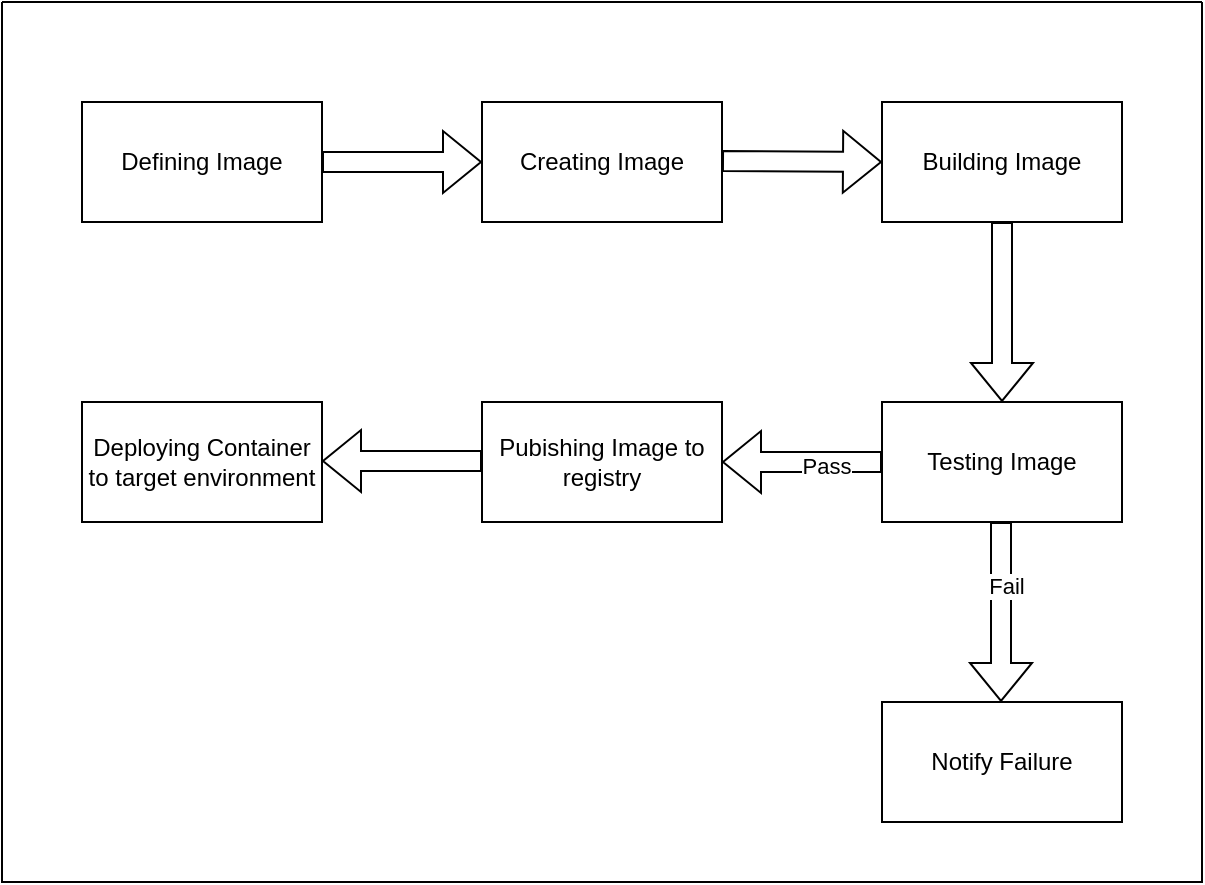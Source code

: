<mxfile version="21.3.7" type="github">
  <diagram name="Page-1" id="voDD6e5SaIM_I0BKjdb3">
    <mxGraphModel dx="1194" dy="709" grid="1" gridSize="10" guides="1" tooltips="1" connect="1" arrows="1" fold="1" page="1" pageScale="1" pageWidth="850" pageHeight="1100" math="0" shadow="0">
      <root>
        <mxCell id="0" />
        <mxCell id="1" parent="0" />
        <mxCell id="oVRtIPC5z4yhZKi5Nt9j-1" value="Defining Image" style="rounded=0;whiteSpace=wrap;html=1;" vertex="1" parent="1">
          <mxGeometry x="80" y="90" width="120" height="60" as="geometry" />
        </mxCell>
        <mxCell id="oVRtIPC5z4yhZKi5Nt9j-2" value="Creating Image" style="rounded=0;whiteSpace=wrap;html=1;" vertex="1" parent="1">
          <mxGeometry x="280" y="90" width="120" height="60" as="geometry" />
        </mxCell>
        <mxCell id="oVRtIPC5z4yhZKi5Nt9j-3" value="Building Image" style="rounded=0;whiteSpace=wrap;html=1;" vertex="1" parent="1">
          <mxGeometry x="480" y="90" width="120" height="60" as="geometry" />
        </mxCell>
        <mxCell id="oVRtIPC5z4yhZKi5Nt9j-4" value="Testing Image" style="rounded=0;whiteSpace=wrap;html=1;" vertex="1" parent="1">
          <mxGeometry x="480" y="240" width="120" height="60" as="geometry" />
        </mxCell>
        <mxCell id="oVRtIPC5z4yhZKi5Nt9j-5" value="Pubishing Image to registry" style="rounded=0;whiteSpace=wrap;html=1;" vertex="1" parent="1">
          <mxGeometry x="280" y="240" width="120" height="60" as="geometry" />
        </mxCell>
        <mxCell id="oVRtIPC5z4yhZKi5Nt9j-6" value="Deploying Container to target environment" style="rounded=0;whiteSpace=wrap;html=1;" vertex="1" parent="1">
          <mxGeometry x="80" y="240" width="120" height="60" as="geometry" />
        </mxCell>
        <mxCell id="oVRtIPC5z4yhZKi5Nt9j-7" value="" style="shape=flexArrow;endArrow=classic;html=1;rounded=0;exitX=1;exitY=0.5;exitDx=0;exitDy=0;" edge="1" parent="1" source="oVRtIPC5z4yhZKi5Nt9j-1">
          <mxGeometry width="50" height="50" relative="1" as="geometry">
            <mxPoint x="230" y="170" as="sourcePoint" />
            <mxPoint x="280" y="120" as="targetPoint" />
          </mxGeometry>
        </mxCell>
        <mxCell id="oVRtIPC5z4yhZKi5Nt9j-9" value="" style="shape=flexArrow;endArrow=classic;html=1;rounded=0;exitX=1;exitY=0.5;exitDx=0;exitDy=0;entryX=0;entryY=0.5;entryDx=0;entryDy=0;" edge="1" parent="1" target="oVRtIPC5z4yhZKi5Nt9j-3">
          <mxGeometry width="50" height="50" relative="1" as="geometry">
            <mxPoint x="400" y="119.5" as="sourcePoint" />
            <mxPoint x="470" y="119.5" as="targetPoint" />
          </mxGeometry>
        </mxCell>
        <mxCell id="oVRtIPC5z4yhZKi5Nt9j-10" value="" style="shape=flexArrow;endArrow=classic;html=1;rounded=0;exitX=0.5;exitY=1;exitDx=0;exitDy=0;entryX=0.5;entryY=0;entryDx=0;entryDy=0;" edge="1" parent="1" source="oVRtIPC5z4yhZKi5Nt9j-3" target="oVRtIPC5z4yhZKi5Nt9j-4">
          <mxGeometry width="50" height="50" relative="1" as="geometry">
            <mxPoint x="490" y="220" as="sourcePoint" />
            <mxPoint x="570" y="220.5" as="targetPoint" />
          </mxGeometry>
        </mxCell>
        <mxCell id="oVRtIPC5z4yhZKi5Nt9j-11" value="" style="shape=flexArrow;endArrow=classic;html=1;rounded=0;exitX=0.5;exitY=1;exitDx=0;exitDy=0;entryX=0.5;entryY=0;entryDx=0;entryDy=0;" edge="1" parent="1">
          <mxGeometry width="50" height="50" relative="1" as="geometry">
            <mxPoint x="539.5" y="300" as="sourcePoint" />
            <mxPoint x="539.5" y="390" as="targetPoint" />
          </mxGeometry>
        </mxCell>
        <mxCell id="oVRtIPC5z4yhZKi5Nt9j-12" value="Fail" style="edgeLabel;html=1;align=center;verticalAlign=middle;resizable=0;points=[];" vertex="1" connectable="0" parent="oVRtIPC5z4yhZKi5Nt9j-11">
          <mxGeometry x="-0.289" y="2" relative="1" as="geometry">
            <mxPoint as="offset" />
          </mxGeometry>
        </mxCell>
        <mxCell id="oVRtIPC5z4yhZKi5Nt9j-13" value="" style="shape=flexArrow;endArrow=classic;html=1;rounded=0;exitX=0;exitY=0.5;exitDx=0;exitDy=0;entryX=1;entryY=0.5;entryDx=0;entryDy=0;" edge="1" parent="1" source="oVRtIPC5z4yhZKi5Nt9j-4" target="oVRtIPC5z4yhZKi5Nt9j-5">
          <mxGeometry width="50" height="50" relative="1" as="geometry">
            <mxPoint x="460" y="260" as="sourcePoint" />
            <mxPoint x="460" y="350" as="targetPoint" />
          </mxGeometry>
        </mxCell>
        <mxCell id="oVRtIPC5z4yhZKi5Nt9j-14" value="Pass" style="edgeLabel;html=1;align=center;verticalAlign=middle;resizable=0;points=[];" vertex="1" connectable="0" parent="oVRtIPC5z4yhZKi5Nt9j-13">
          <mxGeometry x="-0.289" y="2" relative="1" as="geometry">
            <mxPoint as="offset" />
          </mxGeometry>
        </mxCell>
        <mxCell id="oVRtIPC5z4yhZKi5Nt9j-15" value="" style="shape=flexArrow;endArrow=classic;html=1;rounded=0;exitX=0;exitY=0.5;exitDx=0;exitDy=0;entryX=1;entryY=0.5;entryDx=0;entryDy=0;" edge="1" parent="1">
          <mxGeometry width="50" height="50" relative="1" as="geometry">
            <mxPoint x="280" y="269.5" as="sourcePoint" />
            <mxPoint x="200" y="269.5" as="targetPoint" />
          </mxGeometry>
        </mxCell>
        <mxCell id="oVRtIPC5z4yhZKi5Nt9j-17" value="Notify Failure" style="rounded=0;whiteSpace=wrap;html=1;" vertex="1" parent="1">
          <mxGeometry x="480" y="390" width="120" height="60" as="geometry" />
        </mxCell>
        <mxCell id="oVRtIPC5z4yhZKi5Nt9j-21" value="" style="swimlane;startSize=0;" vertex="1" parent="1">
          <mxGeometry x="40" y="40" width="600" height="440" as="geometry" />
        </mxCell>
      </root>
    </mxGraphModel>
  </diagram>
</mxfile>

